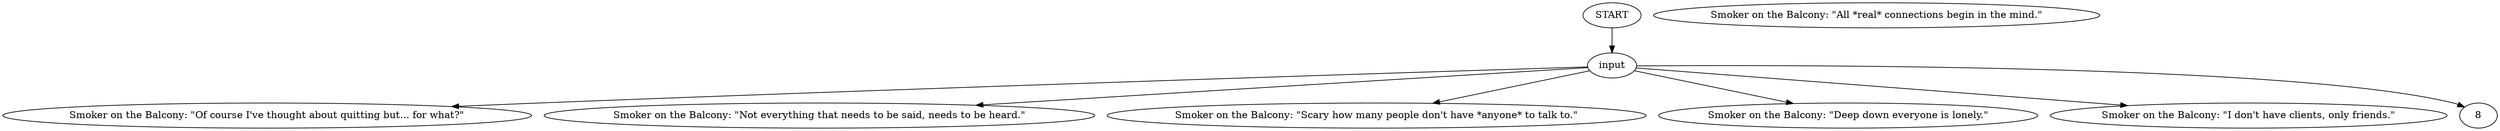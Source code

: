 # BACKYARD / SMOKER ON THE BALCONY barks apartment
# Barks inside the apartment building.
# ==================================================
digraph G {
	  0 [label="START"];
	  1 [label="input"];
	  2 [label="Smoker on the Balcony: \"Of course I've thought about quitting but... for what?\""];
	  3 [label="Smoker on the Balcony: \"Not everything that needs to be said, needs to be heard.\""];
	  4 [label="Smoker on the Balcony: \"Scary how many people don't have *anyone* to talk to.\""];
	  5 [label="Smoker on the Balcony: \"Deep down everyone is lonely.\""];
	  6 [label="Smoker on the Balcony: \"All *real* connections begin in the mind.\""];
	  7 [label="Smoker on the Balcony: \"I don't have clients, only friends.\""];
	  0 -> 1
	  1 -> 2
	  1 -> 3
	  1 -> 4
	  1 -> 5
	  1 -> 7
	  1 -> 8
}

